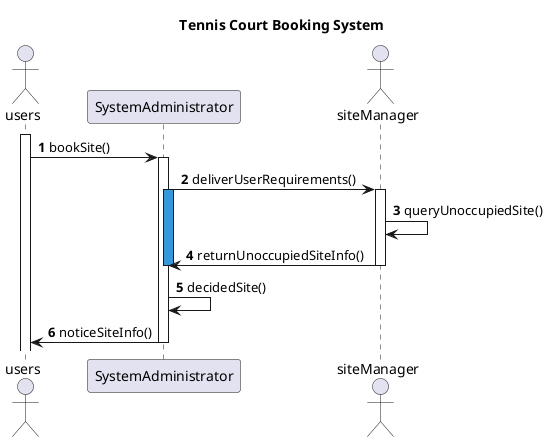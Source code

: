 @startuml TennisCourtBookingSystem
title Tennis Court Booking System                            
actor users                                                  
participant SystemAdministrator                              
actor siteManager                                            
autonumber                                                   
activate users                                               
users->SystemAdministrator: bookSite()                       
activate SystemAdministrator                                 
SystemAdministrator->siteManager: deliverUserRequirements()  
activate SystemAdministrator #3498db                         
activate siteManager                                         
siteManager -> siteManager: queryUnoccupiedSite()            
siteManager -> SystemAdministrator: returnUnoccupiedSiteInfo() 
deactivate SystemAdministrator                               
deactivate siteManager                                       
SystemAdministrator->SystemAdministrator: decidedSite()      
SystemAdministrator -> users: noticeSiteInfo()                        
deactivate SystemAdministrator                               
@enduml                                                      